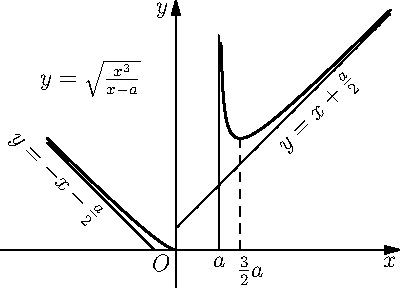 import graph;
size(200);
real a=1;

real f(real x){return sqrt(x^3/(x-1));}
draw(graph(f,1.05,5),linewidth(1));
draw(graph(f,-3,0),linewidth(1));
draw(rotate(-45)*Label("$y=-x-\frac{a}{2}$",Relative(0.2)),graph(new real(real x){return -x-a/2;},-3,-a/2));
draw(rotate(45)*Label("$y=x+\frac{a}{2}$",Relative(0.6)),graph(new real(real x){return x+a/2;},0,5));
draw((3a/2,0)--(3a/2,f(3a/2)),dashed);
label("$a$",(a,0),S);
label("$\frac{3}{2}a$",3a/2,S+.5E);
label("$y=\sqrt{\frac{x^3}{x-a}}$",(-2,4));
draw((a,0)--(a,5));
label("$O$",(0,0),SW);
axes("$x$","$y$",Arrow());

